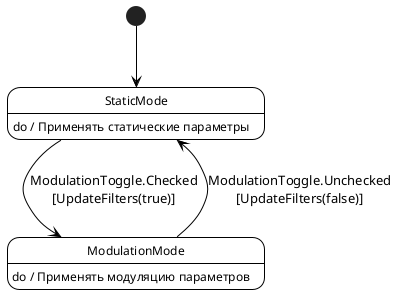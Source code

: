 @startuml StateDiagramEqualizerModulation

skinparam monochrome true
skinparam shadowing false
skinparam stateFontSize 12
skinparam stateFontName Arial
skinparam stateBorderThickness 1
skinparam stateBackgroundColor none
skinparam stateBorderColor black
skinparam stateCornerRadius 0
skinparam defaultCornerRadius 0
skinparam ArrowColor black
skinparam style strictuml

[*] --> StaticMode

StaticMode --> ModulationMode : ModulationToggle.Checked\n[UpdateFilters(true)]
ModulationMode --> StaticMode : ModulationToggle.Unchecked\n[UpdateFilters(false)]
ModulationMode : do / Применять модуляцию параметров
StaticMode : do / Применять статические параметры

@enduml